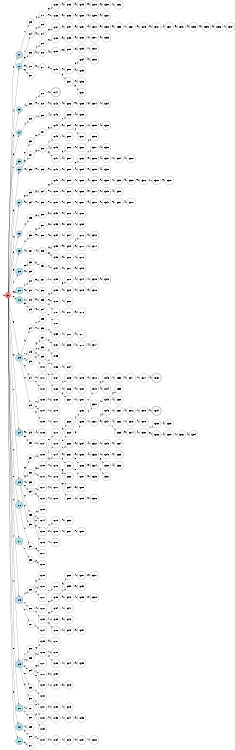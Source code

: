 digraph APTAALF {
__start0 [style = invis, shape = none, label = "", width = 0, height = 0];

rankdir=LR;
size="8,5";

s0 [style="filled", color="black", fillcolor="#ff817b" shape="circle", label="q0"];
s1 [style="rounded,filled", color="black", fillcolor="powderblue" shape="doublecircle", label="q1"];
s2 [style="filled", color="black", fillcolor="powderblue" shape="circle", label="q2"];
s3 [style="filled", color="black", fillcolor="powderblue" shape="circle", label="q3"];
s4 [style="filled", color="black", fillcolor="powderblue" shape="circle", label="q4"];
s5 [style="filled", color="black", fillcolor="powderblue" shape="circle", label="q5"];
s6 [style="filled", color="black", fillcolor="powderblue" shape="circle", label="q6"];
s7 [style="filled", color="black", fillcolor="powderblue" shape="circle", label="q7"];
s8 [style="filled", color="black", fillcolor="powderblue" shape="circle", label="q8"];
s9 [style="filled", color="black", fillcolor="powderblue" shape="circle", label="q9"];
s10 [style="filled", color="black", fillcolor="powderblue" shape="circle", label="q10"];
s11 [style="filled", color="black", fillcolor="powderblue" shape="circle", label="q11"];
s12 [style="filled", color="black", fillcolor="powderblue" shape="circle", label="q12"];
s13 [style="filled", color="black", fillcolor="powderblue" shape="circle", label="q13"];
s14 [style="filled", color="black", fillcolor="powderblue" shape="circle", label="q14"];
s15 [style="filled", color="black", fillcolor="powderblue" shape="circle", label="q15"];
s16 [style="filled", color="black", fillcolor="powderblue" shape="circle", label="q16"];
s17 [style="filled", color="black", fillcolor="powderblue" shape="circle", label="q17"];
s18 [style="filled", color="black", fillcolor="powderblue" shape="circle", label="q18"];
s19 [style="filled", color="black", fillcolor="powderblue" shape="circle", label="q19"];
s20 [style="filled", color="black", fillcolor="powderblue" shape="circle", label="q20"];
s21 [style="filled", color="black", fillcolor="powderblue" shape="circle", label="q21"];
s22 [style="filled", color="black", fillcolor="powderblue" shape="circle", label="q22"];
s23 [style="filled", color="black", fillcolor="white" shape="circle", label="q23"];
s24 [style="filled", color="black", fillcolor="white" shape="circle", label="q24"];
s25 [style="filled", color="black", fillcolor="white" shape="circle", label="q25"];
s26 [style="filled", color="black", fillcolor="white" shape="circle", label="q26"];
s27 [style="filled", color="black", fillcolor="white" shape="circle", label="q27"];
s28 [style="filled", color="black", fillcolor="white" shape="circle", label="q28"];
s29 [style="filled", color="black", fillcolor="white" shape="circle", label="q29"];
s30 [style="filled", color="black", fillcolor="white" shape="circle", label="q30"];
s31 [style="filled", color="black", fillcolor="white" shape="circle", label="q31"];
s32 [style="filled", color="black", fillcolor="white" shape="circle", label="q32"];
s33 [style="filled", color="black", fillcolor="white" shape="circle", label="q33"];
s34 [style="filled", color="black", fillcolor="white" shape="circle", label="q34"];
s35 [style="filled", color="black", fillcolor="white" shape="circle", label="q35"];
s36 [style="filled", color="black", fillcolor="white" shape="circle", label="q36"];
s37 [style="filled", color="black", fillcolor="white" shape="circle", label="q37"];
s38 [style="filled", color="black", fillcolor="white" shape="circle", label="q38"];
s39 [style="filled", color="black", fillcolor="white" shape="circle", label="q39"];
s40 [style="filled", color="black", fillcolor="white" shape="circle", label="q40"];
s41 [style="filled", color="black", fillcolor="white" shape="circle", label="q41"];
s42 [style="filled", color="black", fillcolor="white" shape="circle", label="q42"];
s43 [style="filled", color="black", fillcolor="white" shape="circle", label="q43"];
s44 [style="filled", color="black", fillcolor="white" shape="circle", label="q44"];
s45 [style="filled", color="black", fillcolor="white" shape="circle", label="q45"];
s46 [style="filled", color="black", fillcolor="white" shape="circle", label="q46"];
s47 [style="filled", color="black", fillcolor="white" shape="circle", label="q47"];
s48 [style="filled", color="black", fillcolor="white" shape="circle", label="q48"];
s49 [style="filled", color="black", fillcolor="white" shape="circle", label="q49"];
s50 [style="filled", color="black", fillcolor="white" shape="circle", label="q50"];
s51 [style="filled", color="black", fillcolor="white" shape="circle", label="q51"];
s52 [style="filled", color="black", fillcolor="white" shape="circle", label="q52"];
s53 [style="filled", color="black", fillcolor="white" shape="circle", label="q53"];
s54 [style="filled", color="black", fillcolor="white" shape="circle", label="q54"];
s55 [style="filled", color="black", fillcolor="white" shape="circle", label="q55"];
s56 [style="filled", color="black", fillcolor="white" shape="circle", label="q56"];
s57 [style="filled", color="black", fillcolor="white" shape="circle", label="q57"];
s58 [style="filled", color="black", fillcolor="white" shape="circle", label="q58"];
s59 [style="filled", color="black", fillcolor="white" shape="circle", label="q59"];
s60 [style="filled", color="black", fillcolor="white" shape="circle", label="q60"];
s61 [style="filled", color="black", fillcolor="white" shape="circle", label="q61"];
s62 [style="filled", color="black", fillcolor="white" shape="circle", label="q62"];
s63 [style="filled", color="black", fillcolor="white" shape="circle", label="q63"];
s64 [style="filled", color="black", fillcolor="white" shape="circle", label="q64"];
s65 [style="filled", color="black", fillcolor="white" shape="circle", label="q65"];
s66 [style="filled", color="black", fillcolor="white" shape="circle", label="q66"];
s67 [style="filled", color="black", fillcolor="white" shape="circle", label="q67"];
s68 [style="filled", color="black", fillcolor="white" shape="circle", label="q68"];
s69 [style="filled", color="black", fillcolor="white" shape="circle", label="q69"];
s70 [style="filled", color="black", fillcolor="white" shape="circle", label="q70"];
s71 [style="filled", color="black", fillcolor="white" shape="circle", label="q71"];
s72 [style="filled", color="black", fillcolor="white" shape="circle", label="q72"];
s73 [style="filled", color="black", fillcolor="white" shape="circle", label="q73"];
s74 [style="filled", color="black", fillcolor="white" shape="circle", label="q74"];
s75 [style="filled", color="black", fillcolor="white" shape="circle", label="q75"];
s76 [style="filled", color="black", fillcolor="white" shape="circle", label="q76"];
s77 [style="filled", color="black", fillcolor="white" shape="circle", label="q77"];
s78 [style="filled", color="black", fillcolor="white" shape="circle", label="q78"];
s79 [style="filled", color="black", fillcolor="white" shape="circle", label="q79"];
s80 [style="filled", color="black", fillcolor="white" shape="circle", label="q80"];
s81 [style="filled", color="black", fillcolor="white" shape="circle", label="q81"];
s82 [style="filled", color="black", fillcolor="white" shape="circle", label="q82"];
s83 [style="filled", color="black", fillcolor="white" shape="circle", label="q83"];
s84 [style="filled", color="black", fillcolor="white" shape="circle", label="q84"];
s85 [style="filled", color="black", fillcolor="white" shape="circle", label="q85"];
s86 [style="filled", color="black", fillcolor="white" shape="circle", label="q86"];
s87 [style="filled", color="black", fillcolor="white" shape="circle", label="q87"];
s88 [style="filled", color="black", fillcolor="white" shape="circle", label="q88"];
s89 [style="filled", color="black", fillcolor="white" shape="circle", label="q89"];
s90 [style="filled", color="black", fillcolor="white" shape="circle", label="q90"];
s91 [style="filled", color="black", fillcolor="white" shape="circle", label="q91"];
s92 [style="filled", color="black", fillcolor="white" shape="circle", label="q92"];
s93 [style="filled", color="black", fillcolor="white" shape="circle", label="q93"];
s94 [style="filled", color="black", fillcolor="white" shape="circle", label="q94"];
s95 [style="filled", color="black", fillcolor="white" shape="circle", label="q95"];
s96 [style="filled", color="black", fillcolor="white" shape="circle", label="q96"];
s97 [style="filled", color="black", fillcolor="white" shape="circle", label="q97"];
s98 [style="filled", color="black", fillcolor="white" shape="circle", label="q98"];
s99 [style="filled", color="black", fillcolor="white" shape="circle", label="q99"];
s100 [style="filled", color="black", fillcolor="white" shape="circle", label="q100"];
s101 [style="filled", color="black", fillcolor="white" shape="circle", label="q101"];
s102 [style="filled", color="black", fillcolor="white" shape="circle", label="q102"];
s103 [style="filled", color="black", fillcolor="white" shape="circle", label="q103"];
s104 [style="filled", color="black", fillcolor="white" shape="circle", label="q104"];
s105 [style="filled", color="black", fillcolor="white" shape="circle", label="q105"];
s106 [style="filled", color="black", fillcolor="white" shape="circle", label="q106"];
s107 [style="filled", color="black", fillcolor="white" shape="circle", label="q107"];
s108 [style="filled", color="black", fillcolor="white" shape="circle", label="q108"];
s109 [style="filled", color="black", fillcolor="white" shape="circle", label="q109"];
s110 [style="filled", color="black", fillcolor="white" shape="circle", label="q110"];
s111 [style="filled", color="black", fillcolor="white" shape="circle", label="q111"];
s112 [style="filled", color="black", fillcolor="white" shape="circle", label="q112"];
s113 [style="filled", color="black", fillcolor="white" shape="circle", label="q113"];
s114 [style="filled", color="black", fillcolor="white" shape="circle", label="q114"];
s115 [style="filled", color="black", fillcolor="white" shape="circle", label="q115"];
s116 [style="filled", color="black", fillcolor="white" shape="circle", label="q116"];
s117 [style="filled", color="black", fillcolor="white" shape="circle", label="q117"];
s118 [style="filled", color="black", fillcolor="white" shape="circle", label="q118"];
s119 [style="filled", color="black", fillcolor="white" shape="circle", label="q119"];
s120 [style="filled", color="black", fillcolor="white" shape="circle", label="q120"];
s121 [style="filled", color="black", fillcolor="white" shape="circle", label="q121"];
s122 [style="filled", color="black", fillcolor="white" shape="circle", label="q122"];
s123 [style="filled", color="black", fillcolor="white" shape="circle", label="q123"];
s124 [style="filled", color="black", fillcolor="white" shape="circle", label="q124"];
s125 [style="filled", color="black", fillcolor="white" shape="circle", label="q125"];
s126 [style="filled", color="black", fillcolor="white" shape="circle", label="q126"];
s127 [style="filled", color="black", fillcolor="white" shape="circle", label="q127"];
s128 [style="filled", color="black", fillcolor="white" shape="circle", label="q128"];
s129 [style="filled", color="black", fillcolor="white" shape="circle", label="q129"];
s130 [style="filled", color="black", fillcolor="white" shape="circle", label="q130"];
s131 [style="filled", color="black", fillcolor="white" shape="circle", label="q131"];
s132 [style="filled", color="black", fillcolor="white" shape="circle", label="q132"];
s133 [style="filled", color="black", fillcolor="white" shape="circle", label="q133"];
s134 [style="filled", color="black", fillcolor="white" shape="circle", label="q134"];
s135 [style="filled", color="black", fillcolor="white" shape="circle", label="q135"];
s136 [style="filled", color="black", fillcolor="white" shape="circle", label="q136"];
s137 [style="filled", color="black", fillcolor="white" shape="circle", label="q137"];
s138 [style="filled", color="black", fillcolor="white" shape="circle", label="q138"];
s139 [style="filled", color="black", fillcolor="white" shape="circle", label="q139"];
s140 [style="filled", color="black", fillcolor="white" shape="circle", label="q140"];
s141 [style="rounded,filled", color="black", fillcolor="white" shape="doublecircle", label="q141"];
s142 [style="filled", color="black", fillcolor="white" shape="circle", label="q142"];
s143 [style="filled", color="black", fillcolor="white" shape="circle", label="q143"];
s144 [style="filled", color="black", fillcolor="white" shape="circle", label="q144"];
s145 [style="filled", color="black", fillcolor="white" shape="circle", label="q145"];
s146 [style="filled", color="black", fillcolor="white" shape="circle", label="q146"];
s147 [style="filled", color="black", fillcolor="white" shape="circle", label="q147"];
s148 [style="filled", color="black", fillcolor="white" shape="circle", label="q148"];
s149 [style="filled", color="black", fillcolor="white" shape="circle", label="q149"];
s150 [style="filled", color="black", fillcolor="white" shape="circle", label="q150"];
s151 [style="filled", color="black", fillcolor="white" shape="circle", label="q151"];
s152 [style="filled", color="black", fillcolor="white" shape="circle", label="q152"];
s153 [style="filled", color="black", fillcolor="white" shape="circle", label="q153"];
s154 [style="filled", color="black", fillcolor="white" shape="circle", label="q154"];
s155 [style="filled", color="black", fillcolor="white" shape="circle", label="q155"];
s156 [style="filled", color="black", fillcolor="white" shape="circle", label="q156"];
s157 [style="filled", color="black", fillcolor="white" shape="circle", label="q157"];
s158 [style="filled", color="black", fillcolor="white" shape="circle", label="q158"];
s159 [style="filled", color="black", fillcolor="white" shape="circle", label="q159"];
s160 [style="filled", color="black", fillcolor="white" shape="circle", label="q160"];
s161 [style="filled", color="black", fillcolor="white" shape="circle", label="q161"];
s162 [style="filled", color="black", fillcolor="white" shape="circle", label="q162"];
s163 [style="filled", color="black", fillcolor="white" shape="circle", label="q163"];
s164 [style="filled", color="black", fillcolor="white" shape="circle", label="q164"];
s165 [style="filled", color="black", fillcolor="white" shape="circle", label="q165"];
s166 [style="filled", color="black", fillcolor="white" shape="circle", label="q166"];
s167 [style="filled", color="black", fillcolor="white" shape="circle", label="q167"];
s168 [style="filled", color="black", fillcolor="white" shape="circle", label="q168"];
s169 [style="filled", color="black", fillcolor="white" shape="circle", label="q169"];
s170 [style="filled", color="black", fillcolor="white" shape="circle", label="q170"];
s171 [style="filled", color="black", fillcolor="white" shape="circle", label="q171"];
s172 [style="filled", color="black", fillcolor="white" shape="circle", label="q172"];
s173 [style="filled", color="black", fillcolor="white" shape="circle", label="q173"];
s174 [style="filled", color="black", fillcolor="white" shape="circle", label="q174"];
s175 [style="filled", color="black", fillcolor="white" shape="circle", label="q175"];
s176 [style="filled", color="black", fillcolor="white" shape="circle", label="q176"];
s177 [style="filled", color="black", fillcolor="white" shape="circle", label="q177"];
s178 [style="filled", color="black", fillcolor="white" shape="circle", label="q178"];
s179 [style="filled", color="black", fillcolor="white" shape="circle", label="q179"];
s180 [style="filled", color="black", fillcolor="white" shape="circle", label="q180"];
s181 [style="filled", color="black", fillcolor="white" shape="circle", label="q181"];
s182 [style="filled", color="black", fillcolor="white" shape="circle", label="q182"];
s183 [style="filled", color="black", fillcolor="white" shape="circle", label="q183"];
s184 [style="filled", color="black", fillcolor="white" shape="circle", label="q184"];
s185 [style="filled", color="black", fillcolor="white" shape="circle", label="q185"];
s186 [style="filled", color="black", fillcolor="white" shape="circle", label="q186"];
s187 [style="filled", color="black", fillcolor="white" shape="circle", label="q187"];
s188 [style="filled", color="black", fillcolor="white" shape="circle", label="q188"];
s189 [style="filled", color="black", fillcolor="white" shape="circle", label="q189"];
s190 [style="filled", color="black", fillcolor="white" shape="circle", label="q190"];
s191 [style="filled", color="black", fillcolor="white" shape="circle", label="q191"];
s192 [style="filled", color="black", fillcolor="white" shape="circle", label="q192"];
s193 [style="filled", color="black", fillcolor="white" shape="circle", label="q193"];
s194 [style="filled", color="black", fillcolor="white" shape="circle", label="q194"];
s195 [style="filled", color="black", fillcolor="white" shape="circle", label="q195"];
s196 [style="filled", color="black", fillcolor="white" shape="circle", label="q196"];
s197 [style="filled", color="black", fillcolor="white" shape="circle", label="q197"];
s198 [style="filled", color="black", fillcolor="white" shape="circle", label="q198"];
s199 [style="filled", color="black", fillcolor="white" shape="circle", label="q199"];
s200 [style="filled", color="black", fillcolor="white" shape="circle", label="q200"];
s201 [style="filled", color="black", fillcolor="white" shape="circle", label="q201"];
s202 [style="filled", color="black", fillcolor="white" shape="circle", label="q202"];
s203 [style="filled", color="black", fillcolor="white" shape="circle", label="q203"];
s204 [style="filled", color="black", fillcolor="white" shape="circle", label="q204"];
s205 [style="filled", color="black", fillcolor="white" shape="circle", label="q205"];
s206 [style="filled", color="black", fillcolor="white" shape="circle", label="q206"];
s207 [style="filled", color="black", fillcolor="white" shape="circle", label="q207"];
s208 [style="filled", color="black", fillcolor="white" shape="circle", label="q208"];
s209 [style="filled", color="black", fillcolor="white" shape="circle", label="q209"];
s210 [style="filled", color="black", fillcolor="white" shape="circle", label="q210"];
s211 [style="filled", color="black", fillcolor="white" shape="circle", label="q211"];
s212 [style="filled", color="black", fillcolor="white" shape="circle", label="q212"];
s213 [style="filled", color="black", fillcolor="white" shape="circle", label="q213"];
s214 [style="filled", color="black", fillcolor="white" shape="circle", label="q214"];
s215 [style="filled", color="black", fillcolor="white" shape="circle", label="q215"];
s216 [style="filled", color="black", fillcolor="white" shape="circle", label="q216"];
s217 [style="filled", color="black", fillcolor="white" shape="circle", label="q217"];
s218 [style="filled", color="black", fillcolor="white" shape="circle", label="q218"];
s219 [style="filled", color="black", fillcolor="white" shape="circle", label="q219"];
s220 [style="filled", color="black", fillcolor="white" shape="circle", label="q220"];
s221 [style="filled", color="black", fillcolor="white" shape="circle", label="q221"];
s222 [style="filled", color="black", fillcolor="white" shape="circle", label="q222"];
s223 [style="filled", color="black", fillcolor="white" shape="circle", label="q223"];
s224 [style="filled", color="black", fillcolor="white" shape="circle", label="q224"];
s225 [style="filled", color="black", fillcolor="white" shape="circle", label="q225"];
s226 [style="filled", color="black", fillcolor="white" shape="circle", label="q226"];
s227 [style="filled", color="black", fillcolor="white" shape="circle", label="q227"];
s228 [style="filled", color="black", fillcolor="white" shape="circle", label="q228"];
s229 [style="filled", color="black", fillcolor="white" shape="circle", label="q229"];
s230 [style="filled", color="black", fillcolor="white" shape="circle", label="q230"];
s231 [style="filled", color="black", fillcolor="white" shape="circle", label="q231"];
s232 [style="filled", color="black", fillcolor="white" shape="circle", label="q232"];
s233 [style="filled", color="black", fillcolor="white" shape="circle", label="q233"];
s234 [style="filled", color="black", fillcolor="white" shape="circle", label="q234"];
s235 [style="filled", color="black", fillcolor="white" shape="circle", label="q235"];
s236 [style="filled", color="black", fillcolor="white" shape="circle", label="q236"];
s237 [style="filled", color="black", fillcolor="white" shape="circle", label="q237"];
s238 [style="filled", color="black", fillcolor="white" shape="circle", label="q238"];
s239 [style="filled", color="black", fillcolor="white" shape="circle", label="q239"];
s240 [style="filled", color="black", fillcolor="white" shape="circle", label="q240"];
s241 [style="filled", color="black", fillcolor="white" shape="circle", label="q241"];
s242 [style="filled", color="black", fillcolor="white" shape="circle", label="q242"];
s243 [style="filled", color="black", fillcolor="white" shape="circle", label="q243"];
s244 [style="filled", color="black", fillcolor="white" shape="circle", label="q244"];
s245 [style="filled", color="black", fillcolor="white" shape="circle", label="q245"];
s246 [style="filled", color="black", fillcolor="white" shape="circle", label="q246"];
s247 [style="filled", color="black", fillcolor="white" shape="circle", label="q247"];
s248 [style="filled", color="black", fillcolor="white" shape="circle", label="q248"];
s249 [style="filled", color="black", fillcolor="white" shape="circle", label="q249"];
s250 [style="filled", color="black", fillcolor="white" shape="circle", label="q250"];
s251 [style="filled", color="black", fillcolor="white" shape="circle", label="q251"];
s252 [style="filled", color="black", fillcolor="white" shape="circle", label="q252"];
s253 [style="filled", color="black", fillcolor="white" shape="circle", label="q253"];
s254 [style="filled", color="black", fillcolor="white" shape="circle", label="q254"];
s255 [style="filled", color="black", fillcolor="white" shape="circle", label="q255"];
s256 [style="filled", color="black", fillcolor="white" shape="circle", label="q256"];
s257 [style="filled", color="black", fillcolor="white" shape="circle", label="q257"];
s258 [style="filled", color="black", fillcolor="white" shape="circle", label="q258"];
s259 [style="filled", color="black", fillcolor="white" shape="circle", label="q259"];
s260 [style="filled", color="black", fillcolor="white" shape="circle", label="q260"];
s261 [style="filled", color="black", fillcolor="white" shape="circle", label="q261"];
s262 [style="filled", color="black", fillcolor="white" shape="circle", label="q262"];
s263 [style="filled", color="black", fillcolor="white" shape="circle", label="q263"];
s264 [style="filled", color="black", fillcolor="white" shape="circle", label="q264"];
s265 [style="filled", color="black", fillcolor="white" shape="circle", label="q265"];
s266 [style="filled", color="black", fillcolor="white" shape="circle", label="q266"];
s267 [style="filled", color="black", fillcolor="white" shape="circle", label="q267"];
s268 [style="filled", color="black", fillcolor="white" shape="circle", label="q268"];
s269 [style="filled", color="black", fillcolor="white" shape="circle", label="q269"];
s270 [style="filled", color="black", fillcolor="white" shape="circle", label="q270"];
s271 [style="filled", color="black", fillcolor="white" shape="circle", label="q271"];
s272 [style="filled", color="black", fillcolor="white" shape="circle", label="q272"];
s273 [style="filled", color="black", fillcolor="white" shape="circle", label="q273"];
s274 [style="filled", color="black", fillcolor="white" shape="circle", label="q274"];
s275 [style="filled", color="black", fillcolor="white" shape="circle", label="q275"];
s276 [style="filled", color="black", fillcolor="white" shape="circle", label="q276"];
s277 [style="filled", color="black", fillcolor="white" shape="circle", label="q277"];
s278 [style="filled", color="black", fillcolor="white" shape="circle", label="q278"];
s279 [style="filled", color="black", fillcolor="white" shape="circle", label="q279"];
s280 [style="filled", color="black", fillcolor="white" shape="circle", label="q280"];
s281 [style="filled", color="black", fillcolor="white" shape="circle", label="q281"];
s282 [style="filled", color="black", fillcolor="white" shape="circle", label="q282"];
s283 [style="filled", color="black", fillcolor="white" shape="circle", label="q283"];
s284 [style="filled", color="black", fillcolor="white" shape="circle", label="q284"];
s285 [style="filled", color="black", fillcolor="white" shape="circle", label="q285"];
s286 [style="filled", color="black", fillcolor="white" shape="circle", label="q286"];
s287 [style="filled", color="black", fillcolor="white" shape="circle", label="q287"];
s288 [style="filled", color="black", fillcolor="white" shape="circle", label="q288"];
s289 [style="filled", color="black", fillcolor="white" shape="circle", label="q289"];
s290 [style="filled", color="black", fillcolor="white" shape="circle", label="q290"];
s291 [style="filled", color="black", fillcolor="white" shape="circle", label="q291"];
s292 [style="filled", color="black", fillcolor="white" shape="circle", label="q292"];
s293 [style="filled", color="black", fillcolor="white" shape="circle", label="q293"];
s294 [style="filled", color="black", fillcolor="white" shape="circle", label="q294"];
s295 [style="filled", color="black", fillcolor="white" shape="circle", label="q295"];
s296 [style="filled", color="black", fillcolor="white" shape="circle", label="q296"];
s297 [style="filled", color="black", fillcolor="white" shape="circle", label="q297"];
s298 [style="filled", color="black", fillcolor="white" shape="circle", label="q298"];
s299 [style="filled", color="black", fillcolor="white" shape="circle", label="q299"];
s300 [style="filled", color="black", fillcolor="white" shape="circle", label="q300"];
s301 [style="filled", color="black", fillcolor="white" shape="circle", label="q301"];
s302 [style="filled", color="black", fillcolor="white" shape="circle", label="q302"];
s303 [style="filled", color="black", fillcolor="white" shape="circle", label="q303"];
s304 [style="filled", color="black", fillcolor="white" shape="circle", label="q304"];
s305 [style="filled", color="black", fillcolor="white" shape="circle", label="q305"];
s306 [style="filled", color="black", fillcolor="white" shape="circle", label="q306"];
s307 [style="filled", color="black", fillcolor="white" shape="circle", label="q307"];
s308 [style="filled", color="black", fillcolor="white" shape="circle", label="q308"];
s309 [style="filled", color="black", fillcolor="white" shape="circle", label="q309"];
s310 [style="filled", color="black", fillcolor="white" shape="circle", label="q310"];
s311 [style="filled", color="black", fillcolor="white" shape="circle", label="q311"];
s312 [style="filled", color="black", fillcolor="white" shape="circle", label="q312"];
s313 [style="filled", color="black", fillcolor="white" shape="circle", label="q313"];
s314 [style="filled", color="black", fillcolor="white" shape="circle", label="q314"];
s315 [style="filled", color="black", fillcolor="white" shape="circle", label="q315"];
s316 [style="filled", color="black", fillcolor="white" shape="circle", label="q316"];
s317 [style="filled", color="black", fillcolor="white" shape="circle", label="q317"];
s318 [style="filled", color="black", fillcolor="white" shape="circle", label="q318"];
s319 [style="filled", color="black", fillcolor="white" shape="circle", label="q319"];
s320 [style="filled", color="black", fillcolor="white" shape="circle", label="q320"];
s321 [style="filled", color="black", fillcolor="white" shape="circle", label="q321"];
s322 [style="filled", color="black", fillcolor="white" shape="circle", label="q322"];
s323 [style="filled", color="black", fillcolor="white" shape="circle", label="q323"];
s324 [style="filled", color="black", fillcolor="white" shape="circle", label="q324"];
s325 [style="filled", color="black", fillcolor="white" shape="circle", label="q325"];
s326 [style="filled", color="black", fillcolor="white" shape="circle", label="q326"];
s327 [style="filled", color="black", fillcolor="white" shape="circle", label="q327"];
s328 [style="filled", color="black", fillcolor="white" shape="circle", label="q328"];
s329 [style="filled", color="black", fillcolor="white" shape="circle", label="q329"];
s330 [style="filled", color="black", fillcolor="white" shape="circle", label="q330"];
s331 [style="filled", color="black", fillcolor="white" shape="circle", label="q331"];
s332 [style="filled", color="black", fillcolor="white" shape="circle", label="q332"];
s333 [style="filled", color="black", fillcolor="white" shape="circle", label="q333"];
s334 [style="filled", color="black", fillcolor="white" shape="circle", label="q334"];
s335 [style="filled", color="black", fillcolor="white" shape="circle", label="q335"];
s336 [style="filled", color="black", fillcolor="white" shape="circle", label="q336"];
s337 [style="filled", color="black", fillcolor="white" shape="circle", label="q337"];
s338 [style="filled", color="black", fillcolor="white" shape="circle", label="q338"];
s339 [style="filled", color="black", fillcolor="white" shape="circle", label="q339"];
s340 [style="filled", color="black", fillcolor="white" shape="circle", label="q340"];
s341 [style="filled", color="black", fillcolor="white" shape="circle", label="q341"];
s342 [style="filled", color="black", fillcolor="white" shape="circle", label="q342"];
s343 [style="filled", color="black", fillcolor="white" shape="circle", label="q343"];
s344 [style="filled", color="black", fillcolor="white" shape="circle", label="q344"];
s345 [style="filled", color="black", fillcolor="white" shape="circle", label="q345"];
s346 [style="filled", color="black", fillcolor="white" shape="circle", label="q346"];
s347 [style="filled", color="black", fillcolor="white" shape="circle", label="q347"];
s348 [style="filled", color="black", fillcolor="white" shape="circle", label="q348"];
s349 [style="filled", color="black", fillcolor="white" shape="circle", label="q349"];
s350 [style="filled", color="black", fillcolor="white" shape="circle", label="q350"];
s351 [style="filled", color="black", fillcolor="white" shape="circle", label="q351"];
s352 [style="filled", color="black", fillcolor="white" shape="circle", label="q352"];
s353 [style="filled", color="black", fillcolor="white" shape="circle", label="q353"];
s354 [style="filled", color="black", fillcolor="white" shape="circle", label="q354"];
s355 [style="filled", color="black", fillcolor="white" shape="circle", label="q355"];
s356 [style="filled", color="black", fillcolor="white" shape="circle", label="q356"];
s357 [style="filled", color="black", fillcolor="white" shape="circle", label="q357"];
s358 [style="filled", color="black", fillcolor="white" shape="circle", label="q358"];
s359 [style="filled", color="black", fillcolor="white" shape="circle", label="q359"];
s360 [style="filled", color="black", fillcolor="white" shape="circle", label="q360"];
s361 [style="filled", color="black", fillcolor="white" shape="circle", label="q361"];
s362 [style="filled", color="black", fillcolor="white" shape="circle", label="q362"];
s363 [style="filled", color="black", fillcolor="white" shape="circle", label="q363"];
s364 [style="filled", color="black", fillcolor="white" shape="circle", label="q364"];
s365 [style="filled", color="black", fillcolor="white" shape="circle", label="q365"];
s366 [style="filled", color="black", fillcolor="white" shape="circle", label="q366"];
s367 [style="filled", color="black", fillcolor="white" shape="circle", label="q367"];
s368 [style="filled", color="black", fillcolor="white" shape="circle", label="q368"];
s369 [style="filled", color="black", fillcolor="white" shape="circle", label="q369"];
s370 [style="filled", color="black", fillcolor="white" shape="circle", label="q370"];
s371 [style="filled", color="black", fillcolor="white" shape="circle", label="q371"];
s372 [style="filled", color="black", fillcolor="white" shape="circle", label="q372"];
s373 [style="filled", color="black", fillcolor="white" shape="circle", label="q373"];
s374 [style="filled", color="black", fillcolor="white" shape="circle", label="q374"];
s375 [style="filled", color="black", fillcolor="white" shape="circle", label="q375"];
s376 [style="filled", color="black", fillcolor="white" shape="circle", label="q376"];
s377 [style="filled", color="black", fillcolor="white" shape="circle", label="q377"];
s378 [style="filled", color="black", fillcolor="white" shape="circle", label="q378"];
s379 [style="filled", color="black", fillcolor="white" shape="circle", label="q379"];
s380 [style="filled", color="black", fillcolor="white" shape="circle", label="q380"];
s381 [style="filled", color="black", fillcolor="white" shape="circle", label="q381"];
s382 [style="filled", color="black", fillcolor="white" shape="circle", label="q382"];
s383 [style="rounded,filled", color="black", fillcolor="white" shape="doublecircle", label="q383"];
s384 [style="rounded,filled", color="black", fillcolor="white" shape="doublecircle", label="q384"];
s385 [style="filled", color="black", fillcolor="white" shape="circle", label="q385"];
s386 [style="filled", color="black", fillcolor="white" shape="circle", label="q386"];
s387 [style="filled", color="black", fillcolor="white" shape="circle", label="q387"];
s388 [style="filled", color="black", fillcolor="white" shape="circle", label="q388"];
s389 [style="filled", color="black", fillcolor="white" shape="circle", label="q389"];
s390 [style="filled", color="black", fillcolor="white" shape="circle", label="q390"];
s391 [style="filled", color="black", fillcolor="white" shape="circle", label="q391"];
s392 [style="filled", color="black", fillcolor="white" shape="circle", label="q392"];
s393 [style="filled", color="black", fillcolor="white" shape="circle", label="q393"];
s394 [style="filled", color="black", fillcolor="white" shape="circle", label="q394"];
s395 [style="filled", color="black", fillcolor="white" shape="circle", label="q395"];
s396 [style="filled", color="black", fillcolor="white" shape="circle", label="q396"];
s397 [style="filled", color="black", fillcolor="white" shape="circle", label="q397"];
subgraph cluster_main { 
	graph [pad=".75", ranksep="0.15", nodesep="0.15"];
	 style=invis; 
	__start0 -> s0 [penwidth=2];
}
s0 -> s1 [label="0"];
s0 -> s2 [label="4"];
s0 -> s3 [label="5"];
s0 -> s4 [label="6"];
s0 -> s5 [label="7"];
s0 -> s6 [label="b"];
s0 -> s7 [label="c"];
s0 -> s8 [label="f"];
s0 -> s9 [label="g"];
s0 -> s10 [label="j"];
s0 -> s11 [label="m"];
s0 -> s12 [label="n"];
s0 -> s13 [label="p"];
s0 -> s14 [label="q"];
s0 -> s15 [label="r"];
s0 -> s16 [label="s"];
s0 -> s17 [label="t"];
s0 -> s18 [label="u"];
s0 -> s19 [label="v"];
s0 -> s20 [label="w"];
s0 -> s21 [label="x"];
s0 -> s22 [label="y"];
s1 -> s23 [label="1"];
s2 -> s24 [label="1"];
s2 -> s25 [label="5"];
s2 -> s26 [label="6"];
s2 -> s27 [label="q"];
s3 -> s28 [label="4"];
s4 -> s29 [label="4"];
s6 -> s30 [label="8"];
s6 -> s31 [label="9"];
s6 -> s32 [label="c"];
s7 -> s33 [label="9"];
s7 -> s34 [label="b"];
s8 -> s35 [label="c"];
s9 -> s36 [label="s"];
s9 -> s37 [label="u"];
s10 -> s38 [label="m"];
s10 -> s39 [label="n"];
s11 -> s40 [label="j"];
s11 -> s41 [label="q"];
s12 -> s42 [label="j"];
s12 -> s43 [label="m"];
s13 -> s44 [label="q"];
s13 -> s45 [label="r"];
s13 -> s46 [label="t"];
s13 -> s47 [label="w"];
s13 -> s48 [label="x"];
s14 -> s49 [label="5"];
s14 -> s50 [label="m"];
s15 -> s51 [label="m"];
s15 -> s52 [label="q"];
s15 -> s53 [label="v"];
s15 -> s54 [label="w"];
s15 -> s55 [label="x"];
s15 -> s56 [label="y"];
s16 -> s57 [label="u"];
s17 -> s58 [label="r"];
s18 -> s59 [label="t"];
s18 -> s60 [label="v"];
s18 -> s61 [label="w"];
s19 -> s62 [label="r"];
s19 -> s63 [label="t"];
s19 -> s64 [label="w"];
s19 -> s65 [label="x"];
s19 -> s66 [label="y"];
s20 -> s67 [label="r"];
s20 -> s68 [label="v"];
s21 -> s69 [label="v"];
s21 -> s70 [label="y"];
s22 -> s71 [label="x"];
s23 -> s72 [label="4"];
s24 -> s73 [label="0"];
s24 -> s74 [label="3"];
s25 -> s75 [label="4"];
s25 -> s76 [label="h"];
s26 -> s77 [label="3"];
s28 -> s78 [label="1"];
s28 -> s79 [label="5"];
s29 -> s80 [label="1"];
s30 -> s81 [label="9"];
s31 -> s82 [label="3"];
s32 -> s83 [label="9"];
s33 -> s84 [label="3"];
s34 -> s85 [label="8"];
s35 -> s86 [label="9"];
s36 -> s87 [label="k"];
s36 -> s88 [label="m"];
s37 -> s89 [label="s"];
s38 -> s90 [label="k"];
s40 -> s91 [label="m"];
s41 -> s92 [label="r"];
s42 -> s93 [label="m"];
s43 -> s94 [label="q"];
s44 -> s95 [label="v"];
s44 -> s96 [label="w"];
s45 -> s97 [label="q"];
s45 -> s98 [label="t"];
s45 -> s99 [label="w"];
s45 -> s100 [label="x"];
s47 -> s101 [label="u"];
s47 -> s102 [label="v"];
s48 -> s103 [label="v"];
s48 -> s104 [label="w"];
s48 -> s105 [label="y"];
s49 -> s106 [label="4"];
s50 -> s107 [label="j"];
s51 -> s108 [label="j"];
s52 -> s109 [label="m"];
s52 -> s110 [label="r"];
s54 -> s111 [label="v"];
s54 -> s112 [label="y"];
s55 -> s113 [label="t"];
s55 -> s114 [label="v"];
s55 -> s115 [label="w"];
s55 -> s116 [label="y"];
s57 -> s117 [label="g"];
s58 -> s118 [label="p"];
s59 -> s119 [label="k"];
s59 -> s120 [label="r"];
s59 -> s121 [label="w"];
s60 -> s122 [label="t"];
s60 -> s123 [label="w"];
s61 -> s124 [label="r"];
s63 -> s125 [label="q"];
s63 -> s126 [label="w"];
s64 -> s127 [label="q"];
s64 -> s128 [label="r"];
s64 -> s129 [label="x"];
s65 -> s130 [label="r"];
s66 -> s131 [label="v"];
s66 -> s132 [label="w"];
s67 -> s133 [label="p"];
s70 -> s134 [label="w"];
s72 -> s135 [label="5"];
s72 -> s136 [label="6"];
s74 -> s137 [label="6"];
s75 -> s138 [label="6"];
s76 -> s139 [label="k"];
s77 -> s140 [label="9"];
s78 -> s141 [label="0"];
s79 -> s142 [label="h"];
s80 -> s143 [label="4"];
s81 -> s144 [label="3"];
s82 -> s145 [label="1"];
s82 -> s146 [label="4"];
s82 -> s147 [label="6"];
s83 -> s148 [label="3"];
s84 -> s149 [label="6"];
s84 -> s150 [label="9"];
s85 -> s151 [label="9"];
s86 -> s152 [label="3"];
s87 -> s153 [label="m"];
s88 -> s154 [label="q"];
s89 -> s155 [label="k"];
s89 -> s156 [label="m"];
s90 -> s157 [label="s"];
s91 -> s158 [label="j"];
s93 -> s159 [label="k"];
s93 -> s160 [label="q"];
s93 -> s161 [label="s"];
s94 -> s162 [label="r"];
s96 -> s163 [label="t"];
s97 -> s164 [label="w"];
s98 -> s165 [label="u"];
s99 -> s166 [label="t"];
s99 -> s167 [label="v"];
s100 -> s168 [label="w"];
s103 -> s169 [label="u"];
s104 -> s170 [label="v"];
s105 -> s171 [label="v"];
s108 -> s172 [label="n"];
s109 -> s173 [label="j"];
s109 -> s174 [label="k"];
s109 -> s175 [label="s"];
s110 -> s176 [label="q"];
s111 -> s177 [label="u"];
s112 -> s178 [label="u"];
s115 -> s179 [label="v"];
s115 -> s180 [label="y"];
s116 -> s181 [label="v"];
s121 -> s182 [label="r"];
s122 -> s183 [label="w"];
s123 -> s184 [label="q"];
s123 -> s185 [label="r"];
s123 -> s186 [label="x"];
s125 -> s187 [label="p"];
s126 -> s188 [label="r"];
s126 -> s189 [label="x"];
s128 -> s190 [label="p"];
s129 -> s191 [label="r"];
s131 -> s192 [label="y"];
s132 -> s193 [label="x"];
s134 -> s194 [label="y"];
s135 -> s195 [label="h"];
s136 -> s196 [label="3"];
s137 -> s197 [label="d"];
s138 -> s198 [label="3"];
s139 -> s199 [label="m"];
s140 -> s200 [label="8"];
s140 -> s201 [label="c"];
s142 -> s202 [label="k"];
s144 -> s203 [label="1"];
s144 -> s204 [label="6"];
s145 -> s205 [label="4"];
s147 -> s206 [label="3"];
s147 -> s207 [label="4"];
s148 -> s208 [label="6"];
s149 -> s209 [label="3"];
s150 -> s210 [label="3"];
s151 -> s211 [label="3"];
s152 -> s212 [label="6"];
s153 -> s213 [label="q"];
s154 -> s214 [label="r"];
s155 -> s215 [label="m"];
s156 -> s216 [label="q"];
s157 -> s217 [label="u"];
s159 -> s218 [label="5"];
s159 -> s219 [label="s"];
s160 -> s220 [label="r"];
s161 -> s221 [label="u"];
s163 -> s222 [label="v"];
s164 -> s223 [label="t"];
s166 -> s224 [label="v"];
s168 -> s225 [label="t"];
s168 -> s226 [label="v"];
s168 -> s227 [label="y"];
s173 -> s228 [label="n"];
s174 -> s229 [label="5"];
s174 -> s230 [label="7"];
s174 -> s231 [label="h"];
s174 -> s232 [label="s"];
s175 -> s233 [label="g"];
s175 -> s234 [label="u"];
s176 -> s235 [label="m"];
s179 -> s236 [label="u"];
s180 -> s237 [label="v"];
s183 -> s238 [label="q"];
s183 -> s239 [label="r"];
s183 -> s240 [label="x"];
s184 -> s241 [label="r"];
s185 -> s242 [label="p"];
s186 -> s243 [label="r"];
s189 -> s244 [label="r"];
s191 -> s245 [label="p"];
s192 -> s246 [label="v"];
s193 -> s247 [label="r"];
s194 -> s248 [label="v"];
s195 -> s249 [label="k"];
s196 -> s250 [label="9"];
s197 -> s251 [label="6"];
s198 -> s252 [label="9"];
s199 -> s253 [label="q"];
s200 -> s254 [label="9"];
s200 -> s255 [label="b"];
s201 -> s256 [label="9"];
s201 -> s257 [label="b"];
s202 -> s258 [label="m"];
s203 -> s259 [label="4"];
s204 -> s260 [label="3"];
s204 -> s261 [label="4"];
s206 -> s262 [label="6"];
s208 -> s263 [label="3"];
s208 -> s264 [label="4"];
s209 -> s265 [label="1"];
s210 -> s266 [label="6"];
s211 -> s267 [label="6"];
s212 -> s268 [label="4"];
s213 -> s269 [label="r"];
s215 -> s270 [label="j"];
s215 -> s271 [label="q"];
s216 -> s272 [label="r"];
s217 -> s273 [label="g"];
s218 -> s274 [label="4"];
s219 -> s275 [label="u"];
s221 -> s276 [label="g"];
s222 -> s277 [label="u"];
s223 -> s278 [label="v"];
s225 -> s279 [label="v"];
s226 -> s280 [label="u"];
s227 -> s281 [label="v"];
s229 -> s282 [label="4"];
s230 -> s283 [label="5"];
s230 -> s284 [label="6"];
s231 -> s285 [label="5"];
s231 -> s286 [label="k"];
s232 -> s287 [label="u"];
s234 -> s288 [label="g"];
s235 -> s289 [label="j"];
s237 -> s290 [label="u"];
s238 -> s291 [label="r"];
s239 -> s292 [label="p"];
s240 -> s293 [label="r"];
s243 -> s294 [label="p"];
s244 -> s295 [label="p"];
s247 -> s296 [label="p"];
s248 -> s297 [label="y"];
s249 -> s298 [label="m"];
s250 -> s299 [label="c"];
s251 -> s300 [label="d"];
s252 -> s301 [label="c"];
s253 -> s302 [label="r"];
s254 -> s303 [label="b"];
s258 -> s304 [label="q"];
s260 -> s305 [label="1"];
s262 -> s306 [label="4"];
s263 -> s307 [label="1"];
s263 -> s308 [label="6"];
s264 -> s309 [label="6"];
s265 -> s310 [label="4"];
s266 -> s311 [label="3"];
s267 -> s312 [label="d"];
s270 -> s313 [label="n"];
s271 -> s314 [label="r"];
s274 -> s315 [label="1"];
s275 -> s316 [label="g"];
s278 -> s317 [label="u"];
s279 -> s318 [label="u"];
s282 -> s319 [label="1"];
s283 -> s320 [label="4"];
s283 -> s321 [label="7"];
s284 -> s322 [label="4"];
s285 -> s323 [label="4"];
s286 -> s324 [label="5"];
s287 -> s325 [label="g"];
s289 -> s326 [label="n"];
s291 -> s327 [label="p"];
s293 -> s328 [label="p"];
s297 -> s329 [label="v"];
s298 -> s330 [label="q"];
s299 -> s331 [label="b"];
s300 -> s332 [label="6"];
s301 -> s333 [label="b"];
s304 -> s334 [label="r"];
s305 -> s335 [label="4"];
s307 -> s336 [label="4"];
s308 -> s337 [label="4"];
s309 -> s338 [label="4"];
s310 -> s339 [label="5"];
s311 -> s340 [label="6"];
s312 -> s341 [label="9"];
s315 -> s342 [label="0"];
s319 -> s343 [label="0"];
s319 -> s344 [label="4"];
s320 -> s345 [label="1"];
s321 -> s346 [label="4"];
s321 -> s347 [label="5"];
s322 -> s348 [label="1"];
s323 -> s349 [label="1"];
s323 -> s350 [label="6"];
s324 -> s351 [label="4"];
s330 -> s352 [label="r"];
s332 -> s353 [label="3"];
s337 -> s354 [label="1"];
s339 -> s355 [label="7"];
s340 -> s356 [label="4"];
s341 -> s357 [label="6"];
s343 -> s358 [label="1"];
s345 -> s359 [label="0"];
s345 -> s360 [label="4"];
s346 -> s361 [label="1"];
s347 -> s362 [label="4"];
s347 -> s363 [label="7"];
s348 -> s364 [label="0"];
s349 -> s365 [label="0"];
s350 -> s366 [label="4"];
s353 -> s367 [label="1"];
s354 -> s368 [label="4"];
s355 -> s369 [label="k"];
s357 -> s370 [label="4"];
s358 -> s371 [label="0"];
s361 -> s372 [label="4"];
s362 -> s373 [label="1"];
s363 -> s374 [label="5"];
s367 -> s375 [label="3"];
s369 -> s376 [label="m"];
s371 -> s377 [label="1"];
s372 -> s378 [label="1"];
s373 -> s379 [label="4"];
s374 -> s380 [label="4"];
s375 -> s381 [label="6"];
s376 -> s382 [label="j"];
s377 -> s383 [label="4"];
s378 -> s384 [label="0"];
s380 -> s385 [label="1"];
s380 -> s386 [label="6"];
s381 -> s387 [label="4"];
s382 -> s388 [label="n"];
s385 -> s389 [label="4"];
s386 -> s390 [label="4"];
s387 -> s391 [label="5"];
s390 -> s392 [label="1"];
s391 -> s393 [label="k"];
s392 -> s394 [label="4"];
s393 -> s395 [label="m"];
s395 -> s396 [label="q"];
s396 -> s397 [label="r"];

}